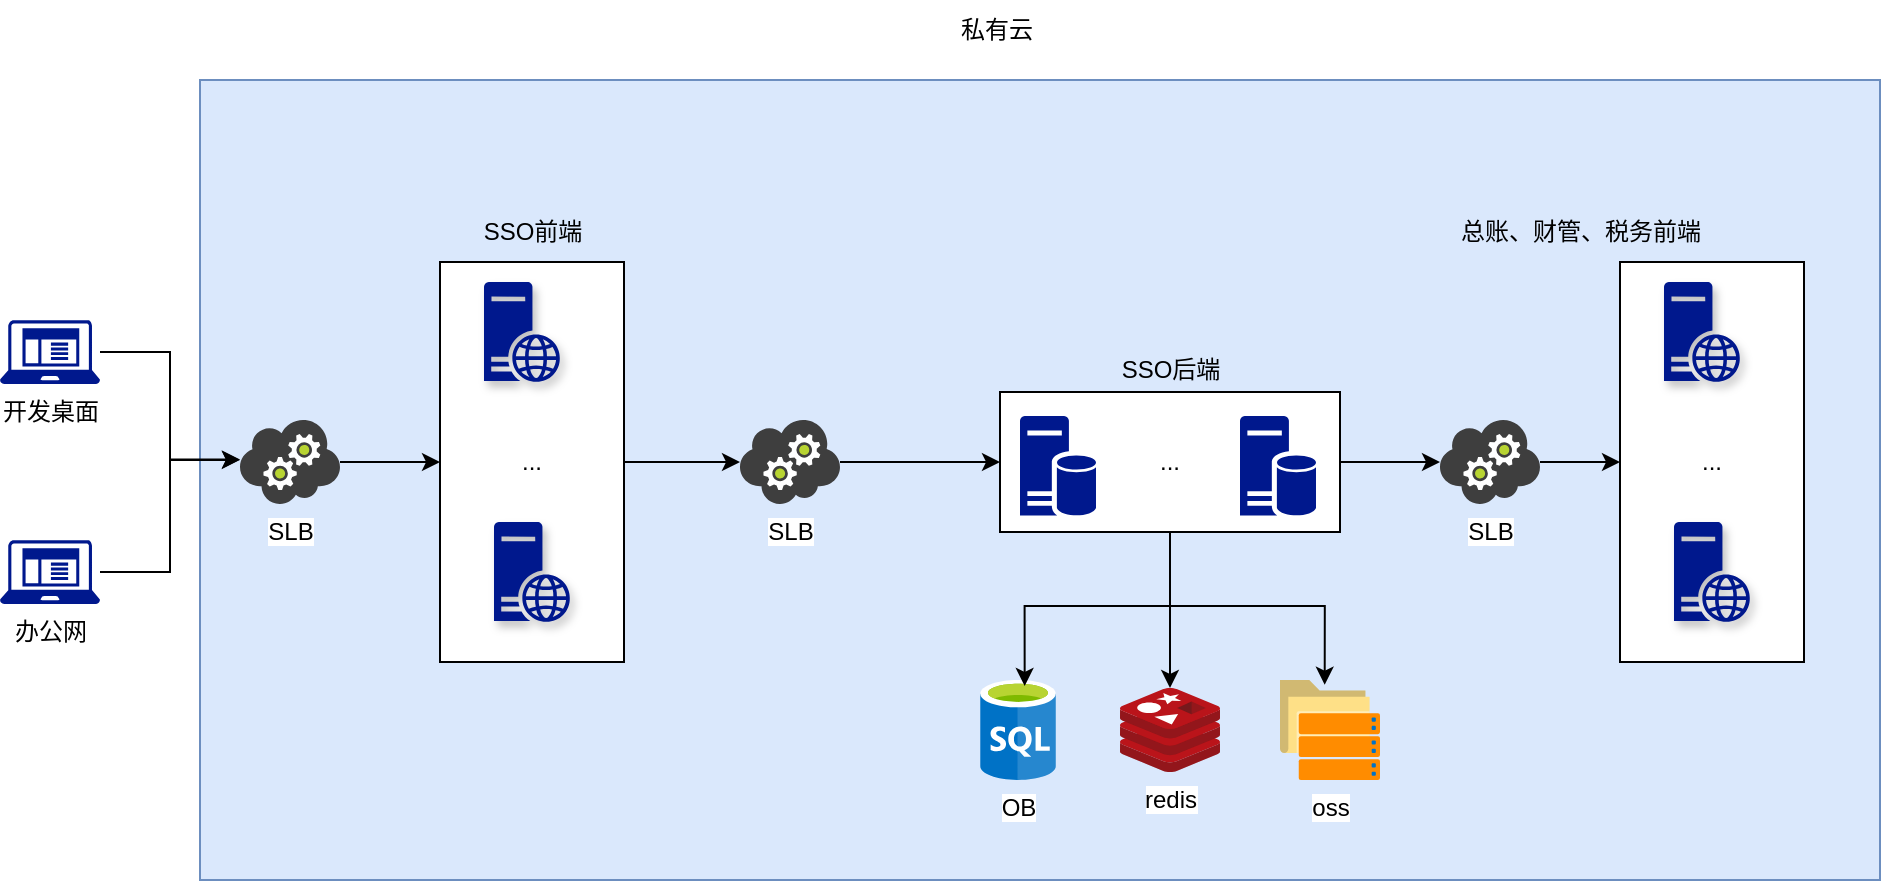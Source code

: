 <mxfile version="24.7.17">
  <diagram name="Page-1" id="-LS6jtXnKP-yvh6ICg8L">
    <mxGraphModel dx="1011" dy="640" grid="1" gridSize="10" guides="1" tooltips="1" connect="1" arrows="1" fold="1" page="1" pageScale="1" pageWidth="850" pageHeight="1100" math="0" shadow="0">
      <root>
        <mxCell id="0" />
        <mxCell id="1" parent="0" />
        <mxCell id="mxvi7i06FaTyoHRG-8UF-47" value="" style="whiteSpace=wrap;html=1;fillColor=#dae8fc;strokeColor=#6c8ebf;" vertex="1" parent="1">
          <mxGeometry x="200" y="200" width="840" height="400" as="geometry" />
        </mxCell>
        <mxCell id="mxvi7i06FaTyoHRG-8UF-1" value="开发桌面" style="sketch=0;aspect=fixed;pointerEvents=1;shadow=0;dashed=0;html=1;strokeColor=none;labelPosition=center;verticalLabelPosition=bottom;verticalAlign=top;align=center;fillColor=#00188D;shape=mxgraph.mscae.enterprise.client_application" vertex="1" parent="1">
          <mxGeometry x="100" y="320" width="50" height="32" as="geometry" />
        </mxCell>
        <mxCell id="mxvi7i06FaTyoHRG-8UF-2" value="办公网" style="sketch=0;aspect=fixed;pointerEvents=1;shadow=0;dashed=0;html=1;strokeColor=none;labelPosition=center;verticalLabelPosition=bottom;verticalAlign=top;align=center;fillColor=#00188D;shape=mxgraph.mscae.enterprise.client_application" vertex="1" parent="1">
          <mxGeometry x="100" y="430" width="50" height="32" as="geometry" />
        </mxCell>
        <mxCell id="mxvi7i06FaTyoHRG-8UF-42" style="edgeStyle=orthogonalEdgeStyle;rounded=0;orthogonalLoop=1;jettySize=auto;html=1;" edge="1" parent="1" source="mxvi7i06FaTyoHRG-8UF-5">
          <mxGeometry relative="1" as="geometry">
            <mxPoint x="320" y="391" as="targetPoint" />
          </mxGeometry>
        </mxCell>
        <mxCell id="mxvi7i06FaTyoHRG-8UF-5" value="SLB" style="image;sketch=0;aspect=fixed;html=1;points=[];align=center;fontSize=12;image=img/lib/mscae/Cloud_Service.svg;" vertex="1" parent="1">
          <mxGeometry x="220" y="370" width="50" height="42" as="geometry" />
        </mxCell>
        <mxCell id="mxvi7i06FaTyoHRG-8UF-44" style="edgeStyle=orthogonalEdgeStyle;rounded=0;orthogonalLoop=1;jettySize=auto;html=1;entryX=0;entryY=0.5;entryDx=0;entryDy=0;" edge="1" parent="1" source="mxvi7i06FaTyoHRG-8UF-6" target="mxvi7i06FaTyoHRG-8UF-18">
          <mxGeometry relative="1" as="geometry" />
        </mxCell>
        <mxCell id="mxvi7i06FaTyoHRG-8UF-6" value="SLB" style="image;sketch=0;aspect=fixed;html=1;points=[];align=center;fontSize=12;image=img/lib/mscae/Cloud_Service.svg;" vertex="1" parent="1">
          <mxGeometry x="470" y="370" width="50" height="42" as="geometry" />
        </mxCell>
        <mxCell id="mxvi7i06FaTyoHRG-8UF-7" value="OB" style="image;sketch=0;aspect=fixed;html=1;points=[];align=center;fontSize=12;image=img/lib/mscae/SQL_Database_generic.svg;" vertex="1" parent="1">
          <mxGeometry x="590" y="500" width="38" height="50" as="geometry" />
        </mxCell>
        <mxCell id="mxvi7i06FaTyoHRG-8UF-8" value="redis" style="image;sketch=0;aspect=fixed;html=1;points=[];align=center;fontSize=12;image=img/lib/mscae/Cache_Redis_Product.svg;" vertex="1" parent="1">
          <mxGeometry x="660" y="504" width="50" height="42" as="geometry" />
        </mxCell>
        <mxCell id="mxvi7i06FaTyoHRG-8UF-13" value="" style="group" vertex="1" connectable="0" parent="1">
          <mxGeometry x="320" y="291" width="92" height="200" as="geometry" />
        </mxCell>
        <mxCell id="mxvi7i06FaTyoHRG-8UF-12" value="..." style="whiteSpace=wrap;html=1;" vertex="1" parent="mxvi7i06FaTyoHRG-8UF-13">
          <mxGeometry width="92" height="200" as="geometry" />
        </mxCell>
        <mxCell id="mxvi7i06FaTyoHRG-8UF-3" value="" style="sketch=0;aspect=fixed;pointerEvents=1;shadow=1;dashed=0;html=1;strokeColor=none;labelPosition=center;verticalLabelPosition=bottom;verticalAlign=top;align=center;fillColor=#00188D;shape=mxgraph.mscae.enterprise.web_server" vertex="1" parent="mxvi7i06FaTyoHRG-8UF-13">
          <mxGeometry x="27" y="130" width="38" height="50" as="geometry" />
        </mxCell>
        <mxCell id="mxvi7i06FaTyoHRG-8UF-11" value="" style="sketch=0;aspect=fixed;pointerEvents=1;shadow=1;dashed=0;html=1;strokeColor=none;labelPosition=center;verticalLabelPosition=bottom;verticalAlign=top;align=center;fillColor=#00188D;shape=mxgraph.mscae.enterprise.web_server" vertex="1" parent="mxvi7i06FaTyoHRG-8UF-13">
          <mxGeometry x="22" y="10" width="38" height="50" as="geometry" />
        </mxCell>
        <mxCell id="mxvi7i06FaTyoHRG-8UF-16" value="SSO前端" style="text;html=1;align=center;verticalAlign=middle;resizable=0;points=[];autosize=1;strokeColor=none;fillColor=none;" vertex="1" parent="1">
          <mxGeometry x="331" y="261" width="70" height="30" as="geometry" />
        </mxCell>
        <mxCell id="mxvi7i06FaTyoHRG-8UF-19" value="" style="group" vertex="1" connectable="0" parent="1">
          <mxGeometry x="600" y="356" width="170" height="70" as="geometry" />
        </mxCell>
        <mxCell id="mxvi7i06FaTyoHRG-8UF-18" value="..." style="whiteSpace=wrap;html=1;" vertex="1" parent="mxvi7i06FaTyoHRG-8UF-19">
          <mxGeometry width="170" height="70" as="geometry" />
        </mxCell>
        <mxCell id="mxvi7i06FaTyoHRG-8UF-4" value="" style="sketch=0;aspect=fixed;pointerEvents=1;shadow=0;dashed=0;html=1;strokeColor=none;labelPosition=center;verticalLabelPosition=bottom;verticalAlign=top;align=center;fillColor=#00188D;shape=mxgraph.mscae.enterprise.database_server" vertex="1" parent="mxvi7i06FaTyoHRG-8UF-19">
          <mxGeometry x="10" y="12" width="38" height="50" as="geometry" />
        </mxCell>
        <mxCell id="mxvi7i06FaTyoHRG-8UF-17" value="" style="sketch=0;aspect=fixed;pointerEvents=1;shadow=0;dashed=0;html=1;strokeColor=none;labelPosition=center;verticalLabelPosition=bottom;verticalAlign=top;align=center;fillColor=#00188D;shape=mxgraph.mscae.enterprise.database_server" vertex="1" parent="mxvi7i06FaTyoHRG-8UF-19">
          <mxGeometry x="120" y="12" width="38" height="50" as="geometry" />
        </mxCell>
        <mxCell id="mxvi7i06FaTyoHRG-8UF-20" value="SSO后端" style="text;html=1;align=center;verticalAlign=middle;resizable=0;points=[];autosize=1;strokeColor=none;fillColor=none;" vertex="1" parent="1">
          <mxGeometry x="650" y="330" width="70" height="30" as="geometry" />
        </mxCell>
        <mxCell id="mxvi7i06FaTyoHRG-8UF-21" value="oss" style="image;sketch=0;aspect=fixed;html=1;points=[];align=center;fontSize=12;image=img/lib/mscae/AzureFXTEdgeFiler.svg;" vertex="1" parent="1">
          <mxGeometry x="740" y="500" width="50" height="50" as="geometry" />
        </mxCell>
        <mxCell id="mxvi7i06FaTyoHRG-8UF-23" style="edgeStyle=orthogonalEdgeStyle;rounded=0;orthogonalLoop=1;jettySize=auto;html=1;entryX=0.588;entryY=0.06;entryDx=0;entryDy=0;entryPerimeter=0;" edge="1" parent="1" source="mxvi7i06FaTyoHRG-8UF-18" target="mxvi7i06FaTyoHRG-8UF-7">
          <mxGeometry relative="1" as="geometry" />
        </mxCell>
        <mxCell id="mxvi7i06FaTyoHRG-8UF-24" style="edgeStyle=orthogonalEdgeStyle;rounded=0;orthogonalLoop=1;jettySize=auto;html=1;" edge="1" parent="1" source="mxvi7i06FaTyoHRG-8UF-18" target="mxvi7i06FaTyoHRG-8UF-8">
          <mxGeometry relative="1" as="geometry" />
        </mxCell>
        <mxCell id="mxvi7i06FaTyoHRG-8UF-25" style="edgeStyle=orthogonalEdgeStyle;rounded=0;orthogonalLoop=1;jettySize=auto;html=1;entryX=0.447;entryY=0.047;entryDx=0;entryDy=0;entryPerimeter=0;" edge="1" parent="1" source="mxvi7i06FaTyoHRG-8UF-18" target="mxvi7i06FaTyoHRG-8UF-21">
          <mxGeometry relative="1" as="geometry" />
        </mxCell>
        <mxCell id="mxvi7i06FaTyoHRG-8UF-26" value="" style="group" vertex="1" connectable="0" parent="1">
          <mxGeometry x="910" y="291" width="92" height="200" as="geometry" />
        </mxCell>
        <mxCell id="mxvi7i06FaTyoHRG-8UF-27" value="..." style="whiteSpace=wrap;html=1;" vertex="1" parent="mxvi7i06FaTyoHRG-8UF-26">
          <mxGeometry width="92" height="200" as="geometry" />
        </mxCell>
        <mxCell id="mxvi7i06FaTyoHRG-8UF-28" value="" style="sketch=0;aspect=fixed;pointerEvents=1;shadow=1;dashed=0;html=1;strokeColor=none;labelPosition=center;verticalLabelPosition=bottom;verticalAlign=top;align=center;fillColor=#00188D;shape=mxgraph.mscae.enterprise.web_server" vertex="1" parent="mxvi7i06FaTyoHRG-8UF-26">
          <mxGeometry x="27" y="130" width="38" height="50" as="geometry" />
        </mxCell>
        <mxCell id="mxvi7i06FaTyoHRG-8UF-29" value="" style="sketch=0;aspect=fixed;pointerEvents=1;shadow=1;dashed=0;html=1;strokeColor=none;labelPosition=center;verticalLabelPosition=bottom;verticalAlign=top;align=center;fillColor=#00188D;shape=mxgraph.mscae.enterprise.web_server" vertex="1" parent="mxvi7i06FaTyoHRG-8UF-26">
          <mxGeometry x="22" y="10" width="38" height="50" as="geometry" />
        </mxCell>
        <mxCell id="mxvi7i06FaTyoHRG-8UF-38" style="edgeStyle=orthogonalEdgeStyle;rounded=0;orthogonalLoop=1;jettySize=auto;html=1;entryX=0;entryY=0.476;entryDx=0;entryDy=0;entryPerimeter=0;" edge="1" parent="1" source="mxvi7i06FaTyoHRG-8UF-1" target="mxvi7i06FaTyoHRG-8UF-5">
          <mxGeometry relative="1" as="geometry" />
        </mxCell>
        <mxCell id="mxvi7i06FaTyoHRG-8UF-39" style="edgeStyle=orthogonalEdgeStyle;rounded=0;orthogonalLoop=1;jettySize=auto;html=1;entryX=0;entryY=0.471;entryDx=0;entryDy=0;entryPerimeter=0;" edge="1" parent="1" source="mxvi7i06FaTyoHRG-8UF-2" target="mxvi7i06FaTyoHRG-8UF-5">
          <mxGeometry relative="1" as="geometry" />
        </mxCell>
        <mxCell id="mxvi7i06FaTyoHRG-8UF-40" value="总账、财管、税务前端" style="text;html=1;align=center;verticalAlign=middle;resizable=0;points=[];autosize=1;strokeColor=none;fillColor=none;" vertex="1" parent="1">
          <mxGeometry x="820" y="261" width="140" height="30" as="geometry" />
        </mxCell>
        <mxCell id="mxvi7i06FaTyoHRG-8UF-43" style="edgeStyle=orthogonalEdgeStyle;rounded=0;orthogonalLoop=1;jettySize=auto;html=1;" edge="1" parent="1" source="mxvi7i06FaTyoHRG-8UF-12" target="mxvi7i06FaTyoHRG-8UF-6">
          <mxGeometry relative="1" as="geometry" />
        </mxCell>
        <mxCell id="mxvi7i06FaTyoHRG-8UF-48" value="私有云" style="text;html=1;align=center;verticalAlign=middle;resizable=0;points=[];autosize=1;strokeColor=none;fillColor=none;" vertex="1" parent="1">
          <mxGeometry x="568" y="160" width="60" height="30" as="geometry" />
        </mxCell>
        <mxCell id="mxvi7i06FaTyoHRG-8UF-53" style="edgeStyle=orthogonalEdgeStyle;rounded=0;orthogonalLoop=1;jettySize=auto;html=1;entryX=0;entryY=0.5;entryDx=0;entryDy=0;" edge="1" parent="1" source="mxvi7i06FaTyoHRG-8UF-49" target="mxvi7i06FaTyoHRG-8UF-27">
          <mxGeometry relative="1" as="geometry" />
        </mxCell>
        <mxCell id="mxvi7i06FaTyoHRG-8UF-49" value="SLB" style="image;sketch=0;aspect=fixed;html=1;points=[];align=center;fontSize=12;image=img/lib/mscae/Cloud_Service.svg;" vertex="1" parent="1">
          <mxGeometry x="820" y="370" width="50" height="42" as="geometry" />
        </mxCell>
        <mxCell id="mxvi7i06FaTyoHRG-8UF-52" style="edgeStyle=orthogonalEdgeStyle;rounded=0;orthogonalLoop=1;jettySize=auto;html=1;" edge="1" parent="1" source="mxvi7i06FaTyoHRG-8UF-18" target="mxvi7i06FaTyoHRG-8UF-49">
          <mxGeometry relative="1" as="geometry" />
        </mxCell>
      </root>
    </mxGraphModel>
  </diagram>
</mxfile>
